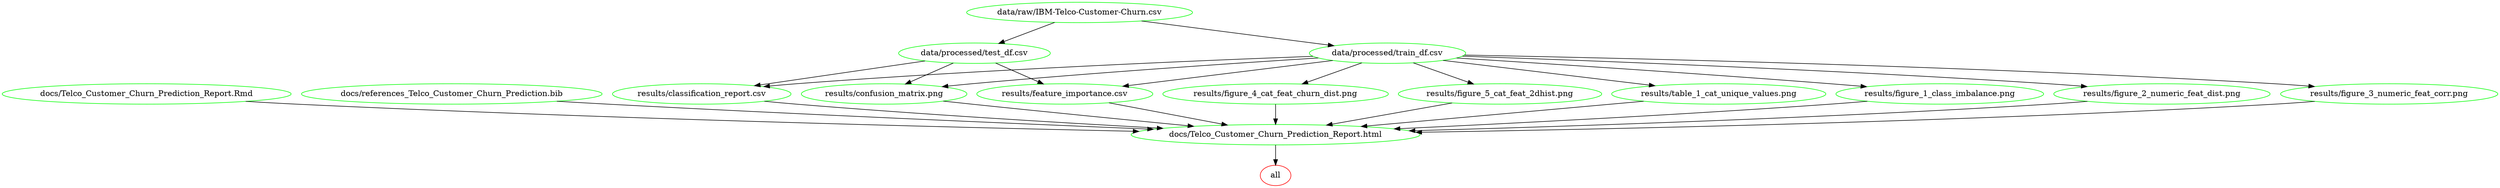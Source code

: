 digraph G {
n2[label="all", color="red"];
n15[label="data/processed/test_df.csv", color="green"];
n7[label="data/processed/train_df.csv", color="green"];
n8[label="data/raw/IBM-Telco-Customer-Churn.csv", color="green"];
n5[label="docs/Telco_Customer_Churn_Prediction_Report.Rmd", color="green"];
n3[label="docs/Telco_Customer_Churn_Prediction_Report.html", color="green"];
n4[label="docs/references_Telco_Customer_Churn_Prediction.bib", color="green"];
n14[label="results/classification_report.csv", color="green"];
n16[label="results/confusion_matrix.png", color="green"];
n17[label="results/feature_importance.csv", color="green"];
n6[label="results/figure_1_class_imbalance.png", color="green"];
n9[label="results/figure_2_numeric_feat_dist.png", color="green"];
n10[label="results/figure_3_numeric_feat_corr.png", color="green"];
n11[label="results/figure_4_cat_feat_churn_dist.png", color="green"];
n12[label="results/figure_5_cat_feat_2dhist.png", color="green"];
n13[label="results/table_1_cat_unique_values.png", color="green"];
n3 -> n2 ; 
n8 -> n15 ; 
n8 -> n7 ; 
n5 -> n3 ; 
n4 -> n3 ; 
n14 -> n3 ; 
n16 -> n3 ; 
n17 -> n3 ; 
n6 -> n3 ; 
n9 -> n3 ; 
n10 -> n3 ; 
n11 -> n3 ; 
n12 -> n3 ; 
n13 -> n3 ; 
n15 -> n14 ; 
n7 -> n14 ; 
n15 -> n16 ; 
n7 -> n16 ; 
n15 -> n17 ; 
n7 -> n17 ; 
n7 -> n6 ; 
n7 -> n9 ; 
n7 -> n10 ; 
n7 -> n11 ; 
n7 -> n12 ; 
n7 -> n13 ; 
}
